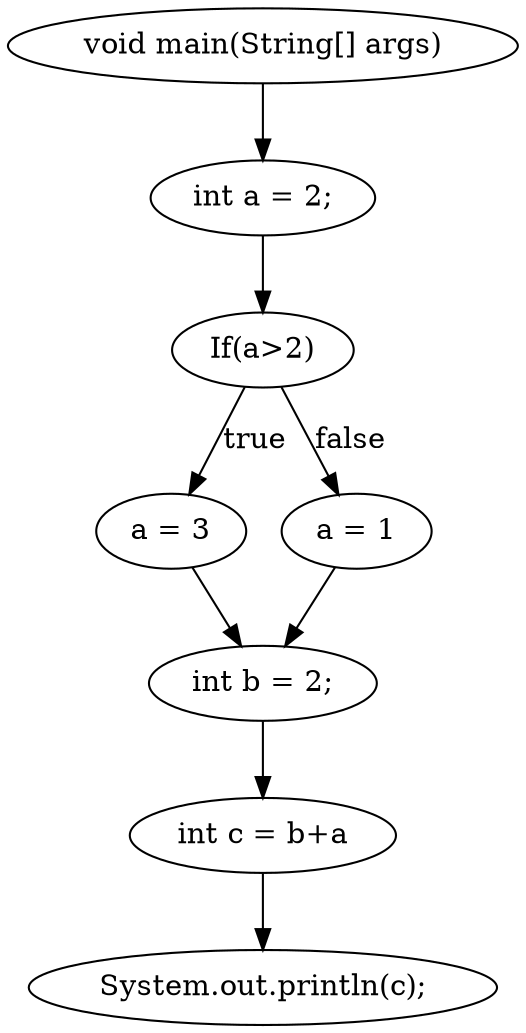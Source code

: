 digraph graphname{
"void main(String[] args)" -> "int a = 2;" -> "If(a>2)"
"If(a>2)" -> "a = 3"[label="true"]
"a = 3" -> "int b = 2;"
"If(a>2)" -> "a = 1"[label="false"]"a = 1" -> "int b = 2;"
"int b = 2;" -> "int c = b+a" -> "System.out.println(c);"}
